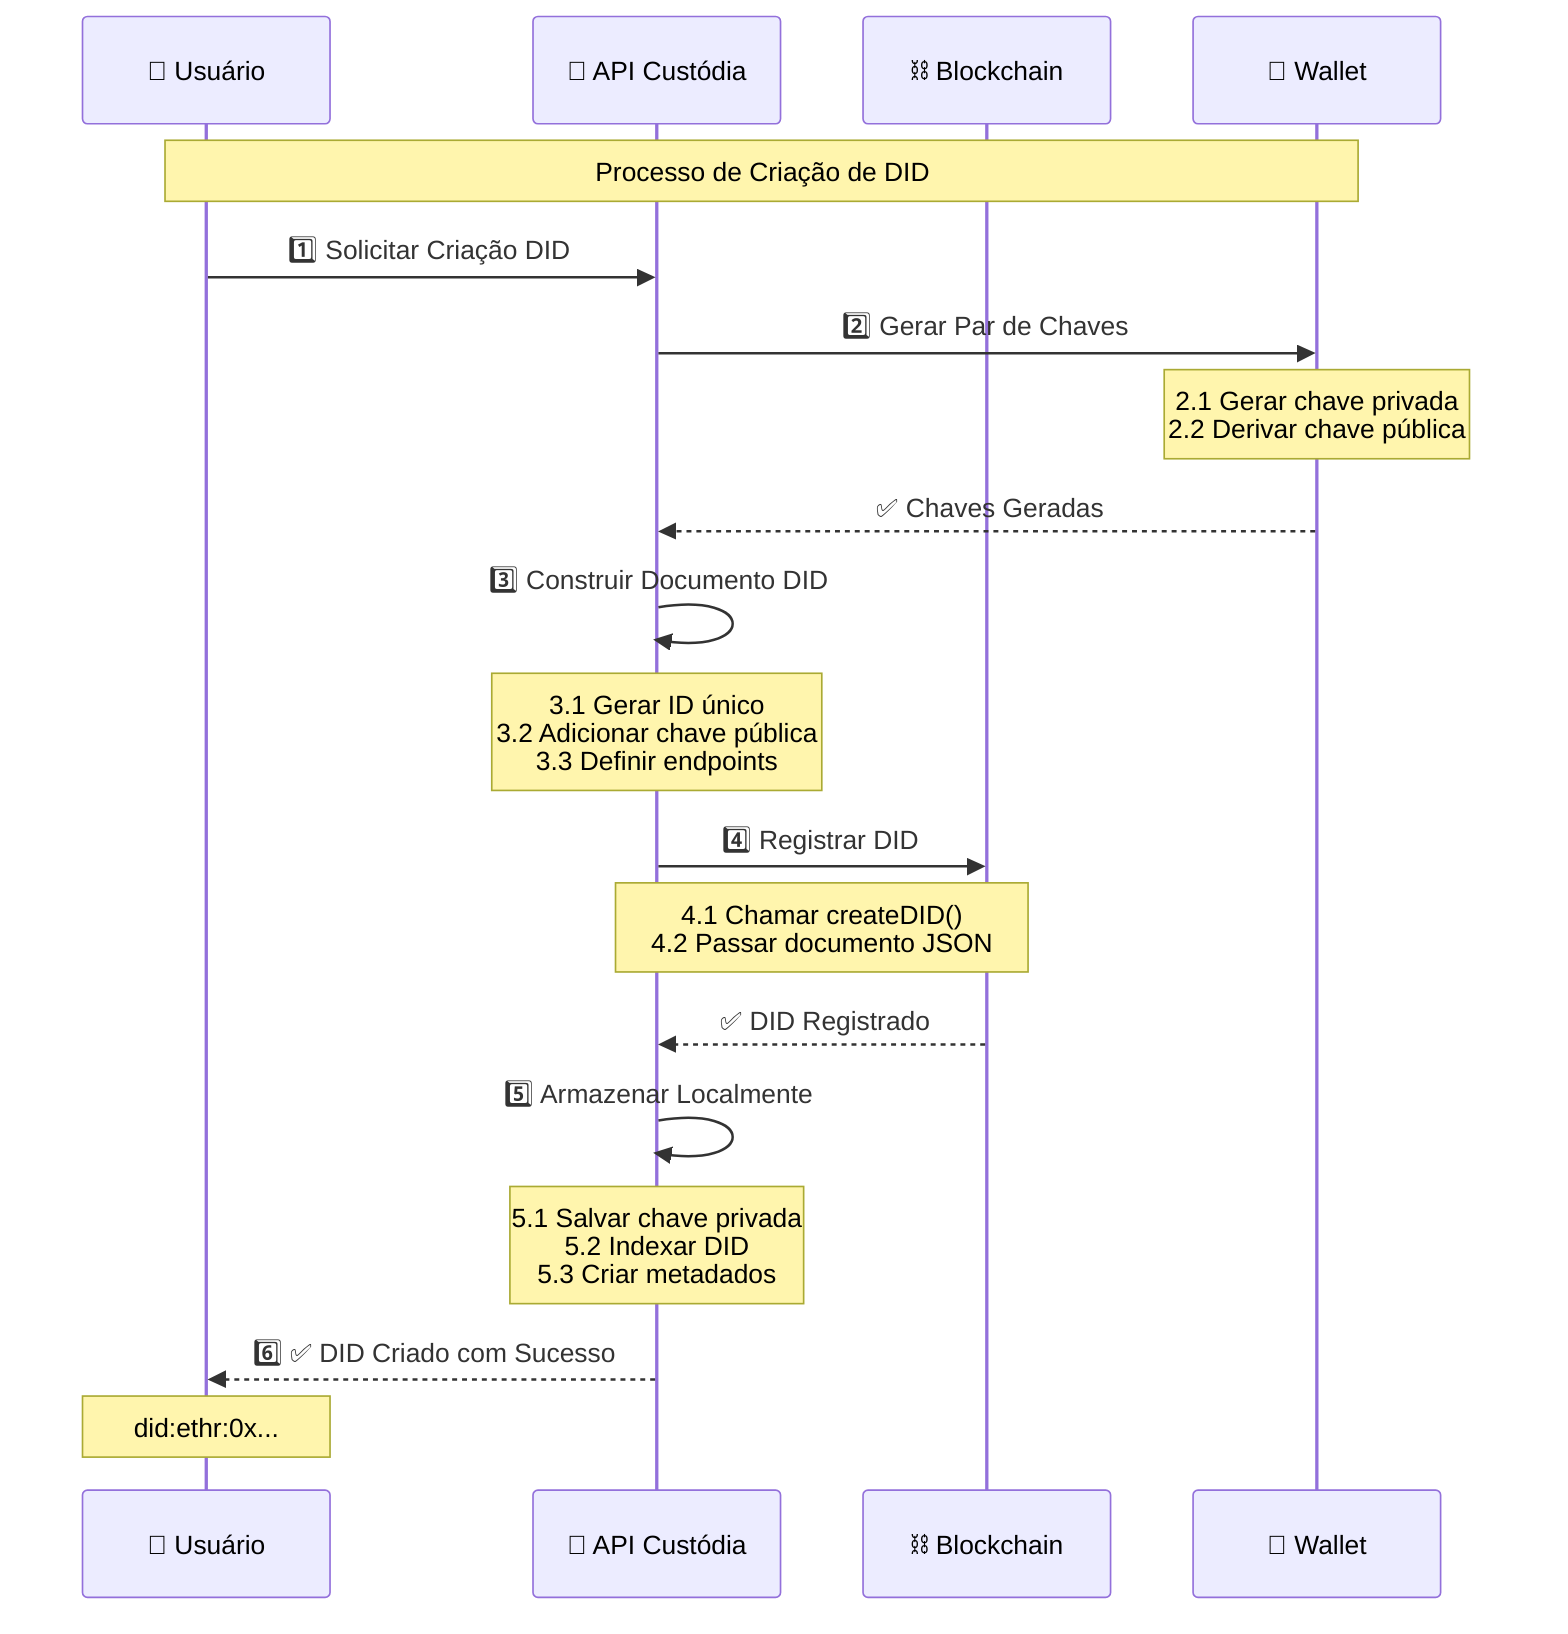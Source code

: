 sequenceDiagram
    participant U as 👤 Usuário
    participant API as 📡 API Custódia
    participant BC as ⛓️ Blockchain
    participant W as 🔐 Wallet

    Note over U,W: Processo de Criação de DID

    U->>API: 1️⃣ Solicitar Criação DID

    API->>W: 2️⃣ Gerar Par de Chaves
    Note over W: 2.1 Gerar chave privada<br/>2.2 Derivar chave pública
    W-->>API: ✅ Chaves Geradas

    API->>API: 3️⃣ Construir Documento DID
    Note over API: 3.1 Gerar ID único<br/>3.2 Adicionar chave pública<br/>3.3 Definir endpoints

    API->>BC: 4️⃣ Registrar DID
    Note over API,BC: 4.1 Chamar createDID()<br/>4.2 Passar documento JSON
    BC-->>API: ✅ DID Registrado

    API->>API: 5️⃣ Armazenar Localmente
    Note over API: 5.1 Salvar chave privada<br/>5.2 Indexar DID<br/>5.3 Criar metadados

    API-->>U: 6️⃣ ✅ DID Criado com Sucesso
    Note over U: did:ethr:0x...